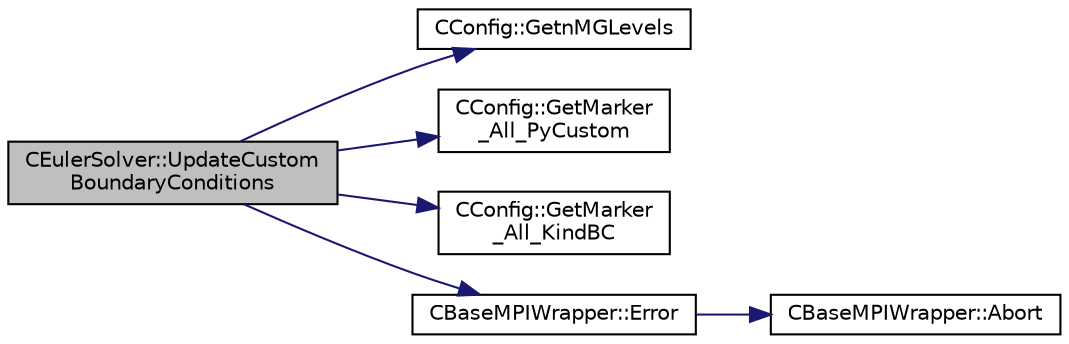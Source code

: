 digraph "CEulerSolver::UpdateCustomBoundaryConditions"
{
  edge [fontname="Helvetica",fontsize="10",labelfontname="Helvetica",labelfontsize="10"];
  node [fontname="Helvetica",fontsize="10",shape=record];
  rankdir="LR";
  Node4251 [label="CEulerSolver::UpdateCustom\lBoundaryConditions",height=0.2,width=0.4,color="black", fillcolor="grey75", style="filled", fontcolor="black"];
  Node4251 -> Node4252 [color="midnightblue",fontsize="10",style="solid",fontname="Helvetica"];
  Node4252 [label="CConfig::GetnMGLevels",height=0.2,width=0.4,color="black", fillcolor="white", style="filled",URL="$class_c_config.html#aea7f78497a5cd863bd065391232329fd",tooltip="Get the number of multigrid levels. "];
  Node4251 -> Node4253 [color="midnightblue",fontsize="10",style="solid",fontname="Helvetica"];
  Node4253 [label="CConfig::GetMarker\l_All_PyCustom",height=0.2,width=0.4,color="black", fillcolor="white", style="filled",URL="$class_c_config.html#a5c4f3fe48fe141bcea832b12fa7f7588",tooltip="Get the Python customization for a marker val_marker. "];
  Node4251 -> Node4254 [color="midnightblue",fontsize="10",style="solid",fontname="Helvetica"];
  Node4254 [label="CConfig::GetMarker\l_All_KindBC",height=0.2,width=0.4,color="black", fillcolor="white", style="filled",URL="$class_c_config.html#a57d43acc1457d2d27095ce006218862e",tooltip="Get the kind of boundary for each marker. "];
  Node4251 -> Node4255 [color="midnightblue",fontsize="10",style="solid",fontname="Helvetica"];
  Node4255 [label="CBaseMPIWrapper::Error",height=0.2,width=0.4,color="black", fillcolor="white", style="filled",URL="$class_c_base_m_p_i_wrapper.html#a04457c47629bda56704e6a8804833eeb"];
  Node4255 -> Node4256 [color="midnightblue",fontsize="10",style="solid",fontname="Helvetica"];
  Node4256 [label="CBaseMPIWrapper::Abort",height=0.2,width=0.4,color="black", fillcolor="white", style="filled",URL="$class_c_base_m_p_i_wrapper.html#a21ef5681e2acb532d345e9bab173ef07"];
}
